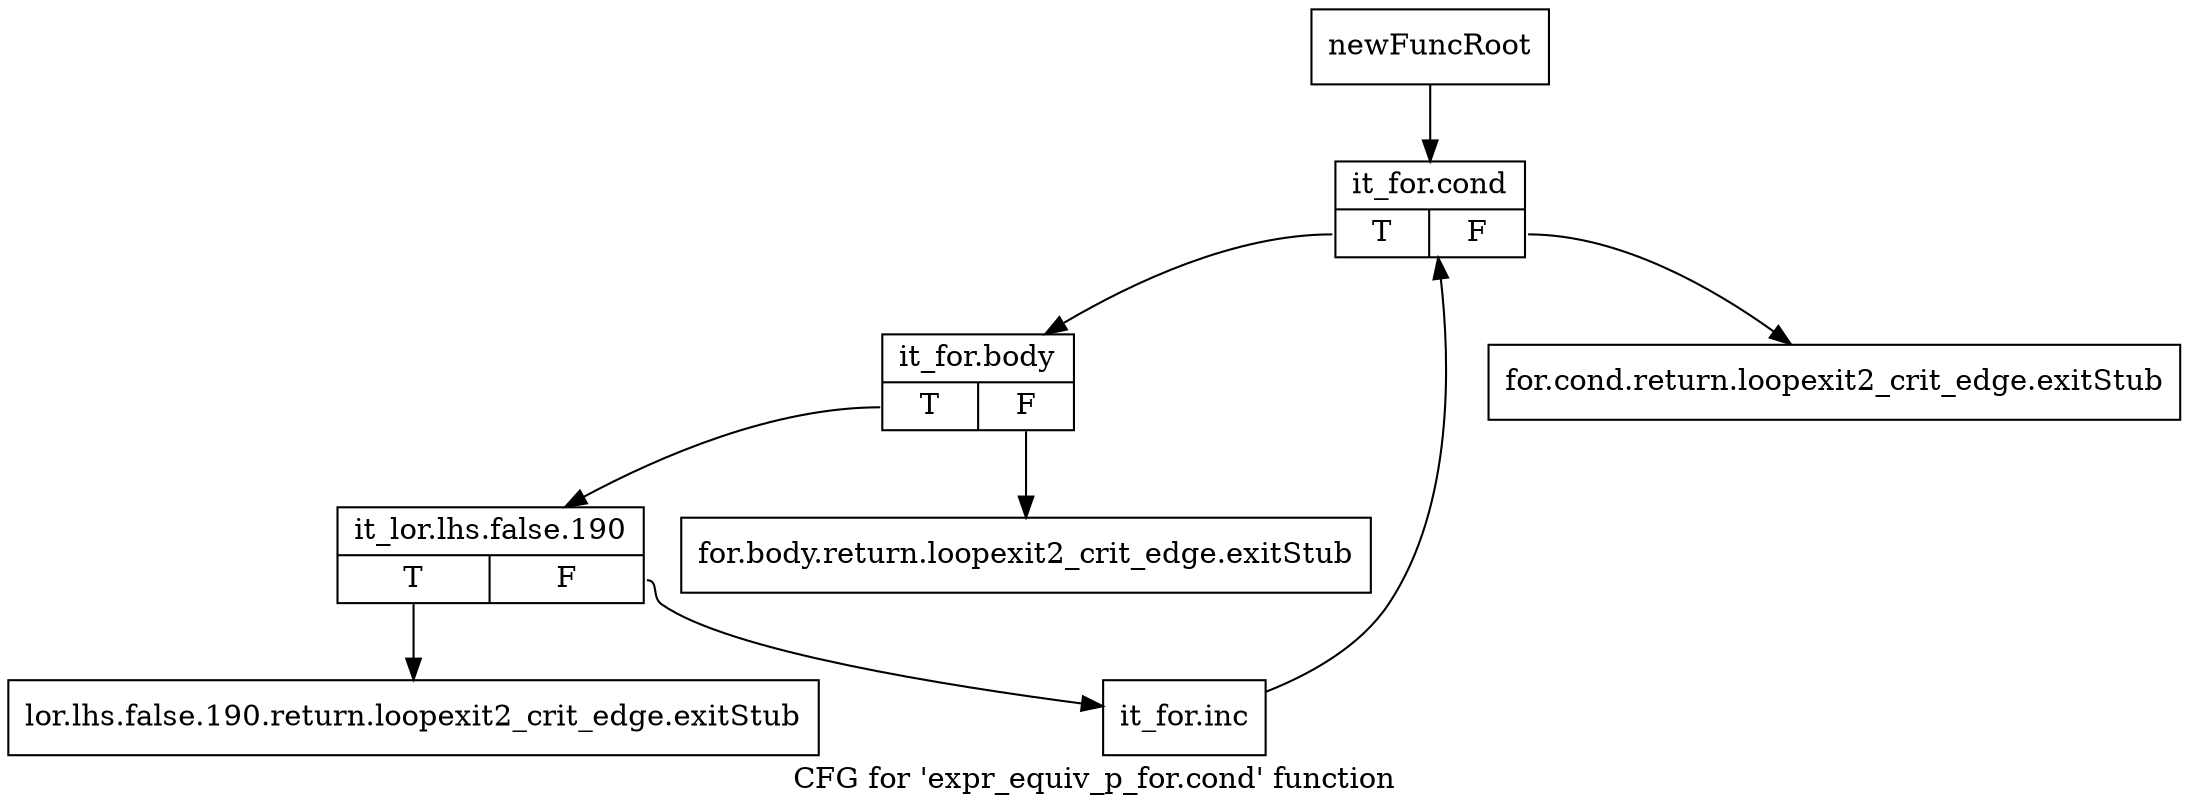 digraph "CFG for 'expr_equiv_p_for.cond' function" {
	label="CFG for 'expr_equiv_p_for.cond' function";

	Node0xb168220 [shape=record,label="{newFuncRoot}"];
	Node0xb168220 -> Node0xb168360;
	Node0xb168270 [shape=record,label="{for.cond.return.loopexit2_crit_edge.exitStub}"];
	Node0xb1682c0 [shape=record,label="{for.body.return.loopexit2_crit_edge.exitStub}"];
	Node0xb168310 [shape=record,label="{lor.lhs.false.190.return.loopexit2_crit_edge.exitStub}"];
	Node0xb168360 [shape=record,label="{it_for.cond|{<s0>T|<s1>F}}"];
	Node0xb168360:s0 -> Node0xb1683b0;
	Node0xb168360:s1 -> Node0xb168270;
	Node0xb1683b0 [shape=record,label="{it_for.body|{<s0>T|<s1>F}}"];
	Node0xb1683b0:s0 -> Node0xb168400;
	Node0xb1683b0:s1 -> Node0xb1682c0;
	Node0xb168400 [shape=record,label="{it_lor.lhs.false.190|{<s0>T|<s1>F}}"];
	Node0xb168400:s0 -> Node0xb168310;
	Node0xb168400:s1 -> Node0xb168450;
	Node0xb168450 [shape=record,label="{it_for.inc}"];
	Node0xb168450 -> Node0xb168360;
}
